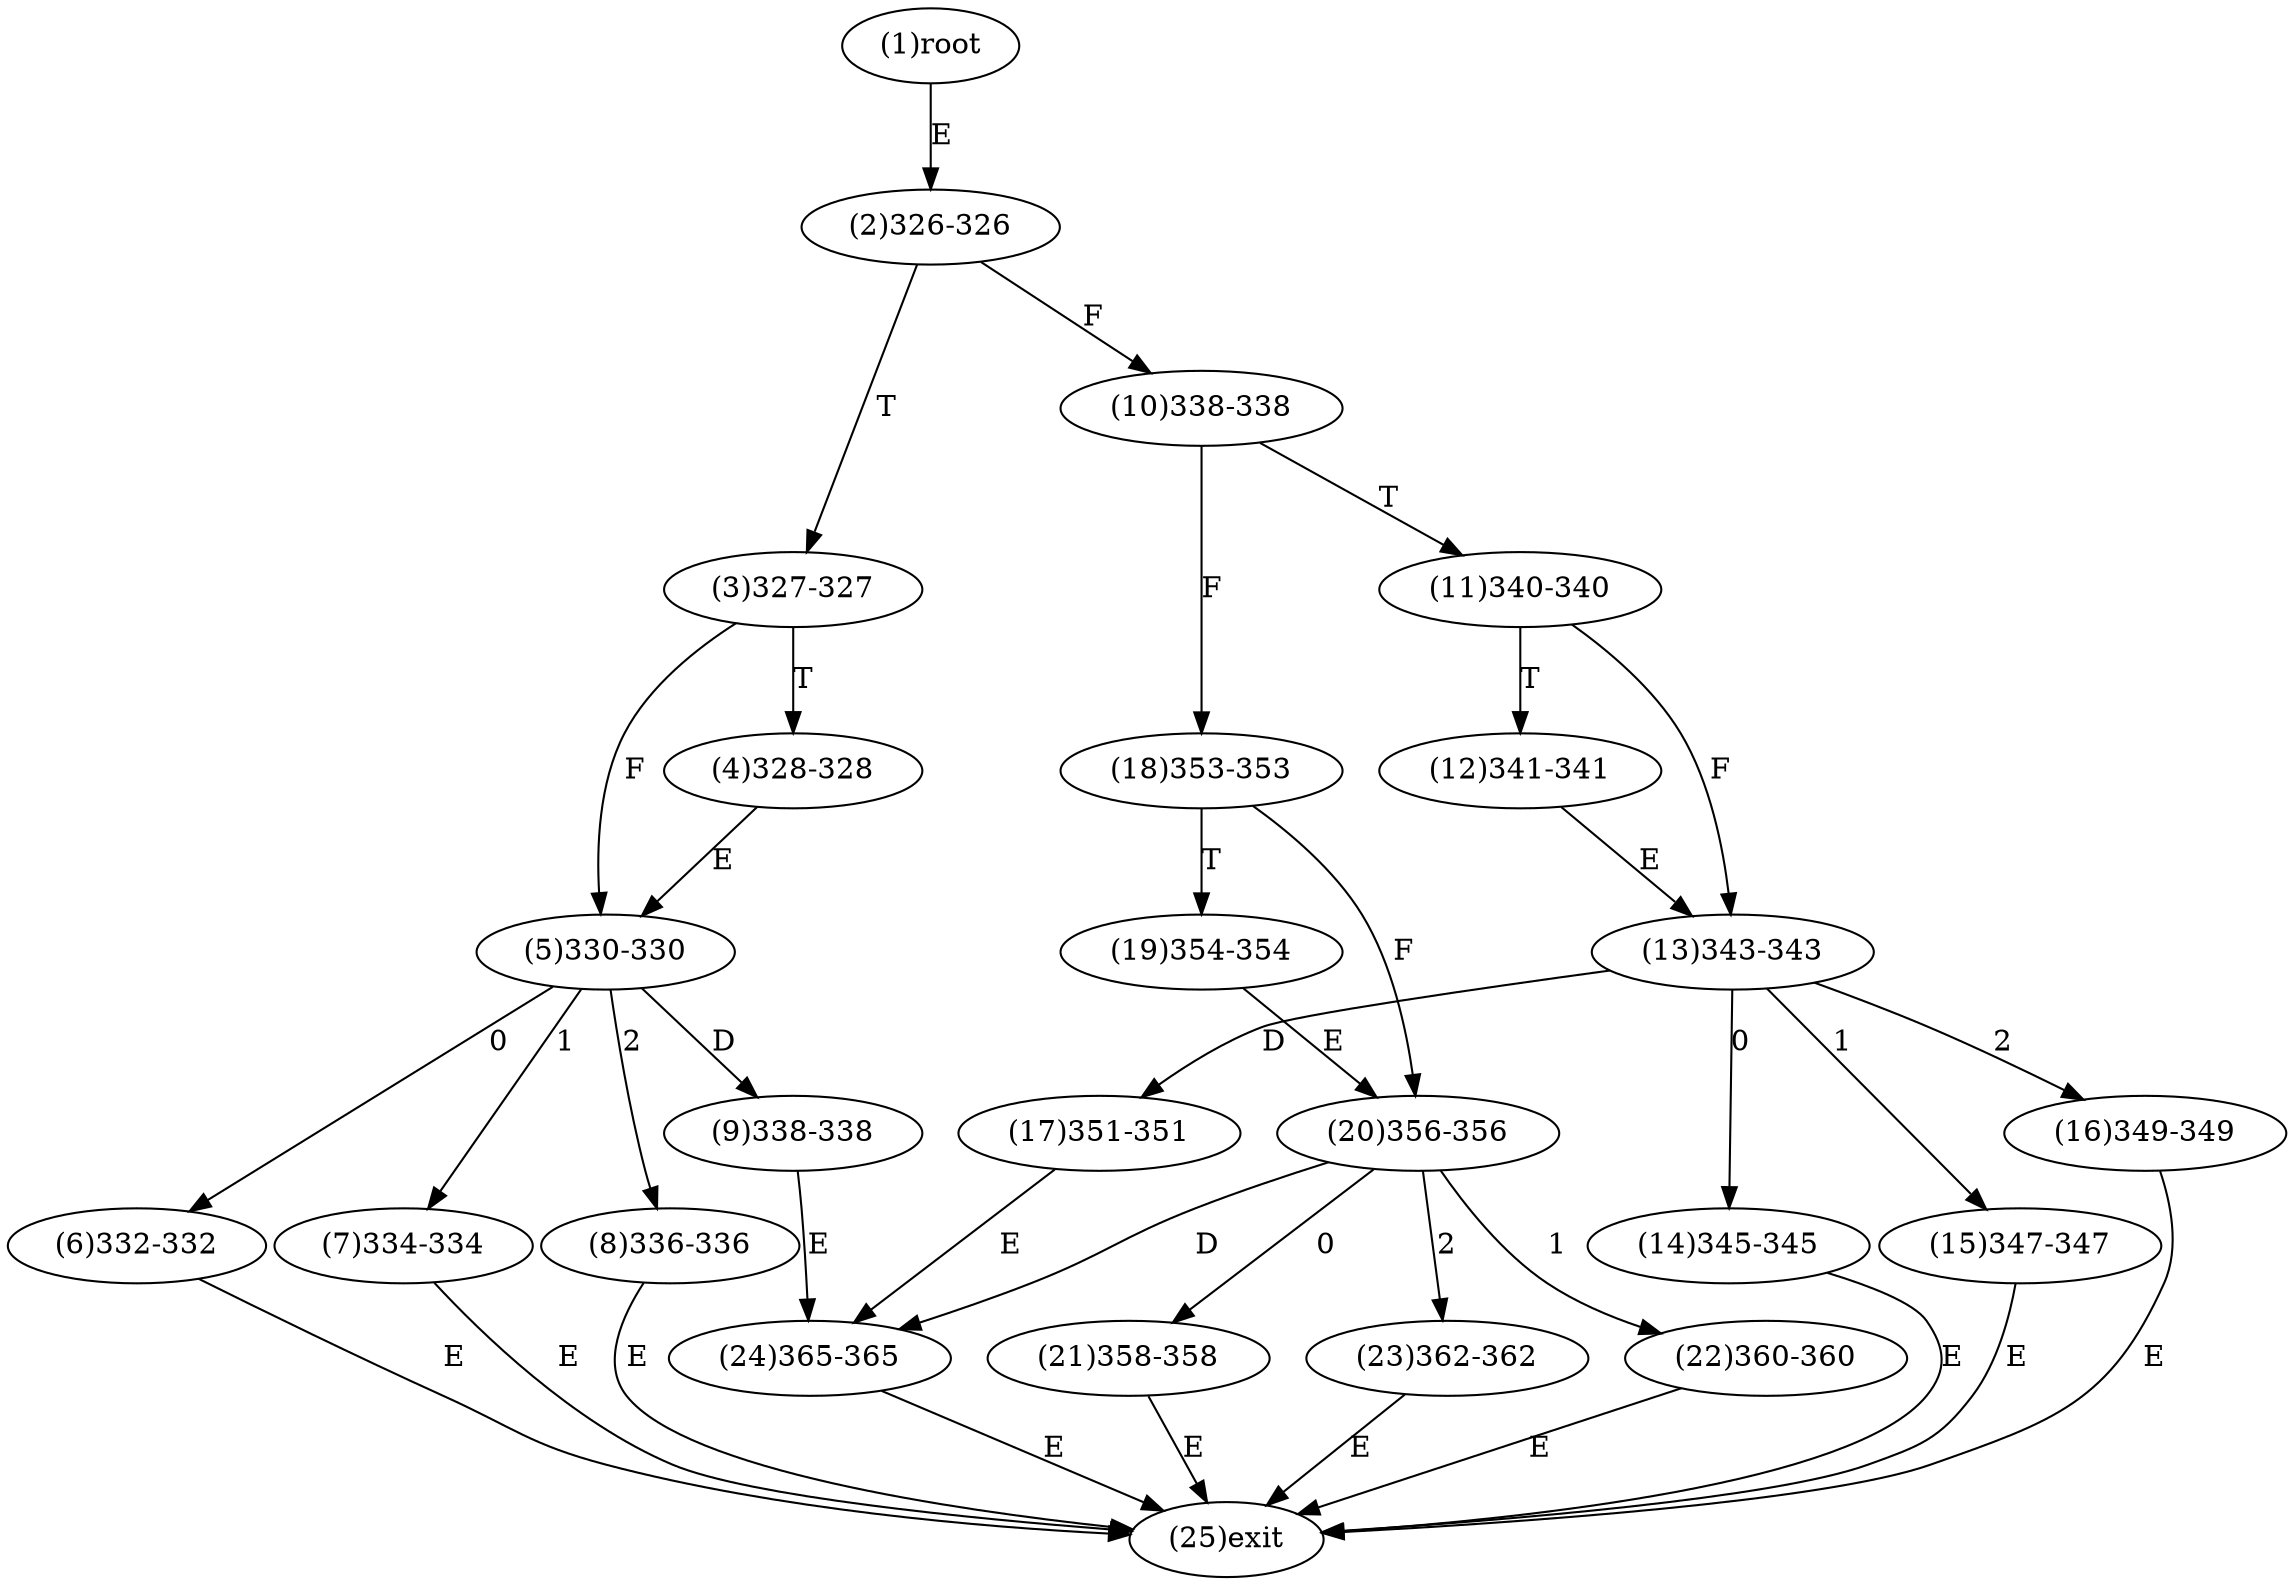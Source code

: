digraph "" { 
1[ label="(1)root"];
2[ label="(2)326-326"];
3[ label="(3)327-327"];
4[ label="(4)328-328"];
5[ label="(5)330-330"];
6[ label="(6)332-332"];
7[ label="(7)334-334"];
8[ label="(8)336-336"];
9[ label="(9)338-338"];
10[ label="(10)338-338"];
11[ label="(11)340-340"];
12[ label="(12)341-341"];
13[ label="(13)343-343"];
14[ label="(14)345-345"];
15[ label="(15)347-347"];
17[ label="(17)351-351"];
16[ label="(16)349-349"];
19[ label="(19)354-354"];
18[ label="(18)353-353"];
21[ label="(21)358-358"];
20[ label="(20)356-356"];
23[ label="(23)362-362"];
22[ label="(22)360-360"];
25[ label="(25)exit"];
24[ label="(24)365-365"];
1->2[ label="E"];
2->10[ label="F"];
2->3[ label="T"];
3->5[ label="F"];
3->4[ label="T"];
4->5[ label="E"];
5->6[ label="0"];
5->7[ label="1"];
5->8[ label="2"];
5->9[ label="D"];
6->25[ label="E"];
7->25[ label="E"];
8->25[ label="E"];
9->24[ label="E"];
10->18[ label="F"];
10->11[ label="T"];
11->13[ label="F"];
11->12[ label="T"];
12->13[ label="E"];
13->14[ label="0"];
13->15[ label="1"];
13->16[ label="2"];
13->17[ label="D"];
14->25[ label="E"];
15->25[ label="E"];
16->25[ label="E"];
17->24[ label="E"];
18->20[ label="F"];
18->19[ label="T"];
19->20[ label="E"];
20->21[ label="0"];
20->22[ label="1"];
20->23[ label="2"];
20->24[ label="D"];
21->25[ label="E"];
22->25[ label="E"];
23->25[ label="E"];
24->25[ label="E"];
}